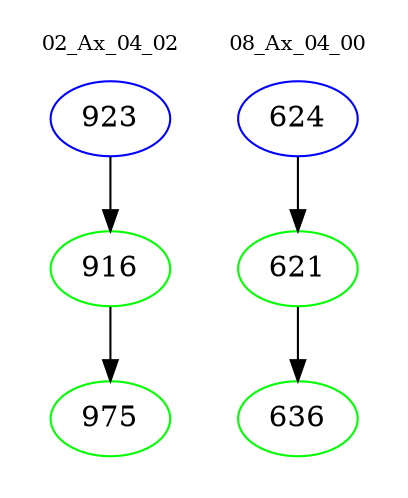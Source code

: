 digraph{
subgraph cluster_0 {
color = white
label = "02_Ax_04_02";
fontsize=10;
T0_923 [label="923", color="blue"]
T0_923 -> T0_916 [color="black"]
T0_916 [label="916", color="green"]
T0_916 -> T0_975 [color="black"]
T0_975 [label="975", color="green"]
}
subgraph cluster_1 {
color = white
label = "08_Ax_04_00";
fontsize=10;
T1_624 [label="624", color="blue"]
T1_624 -> T1_621 [color="black"]
T1_621 [label="621", color="green"]
T1_621 -> T1_636 [color="black"]
T1_636 [label="636", color="green"]
}
}

